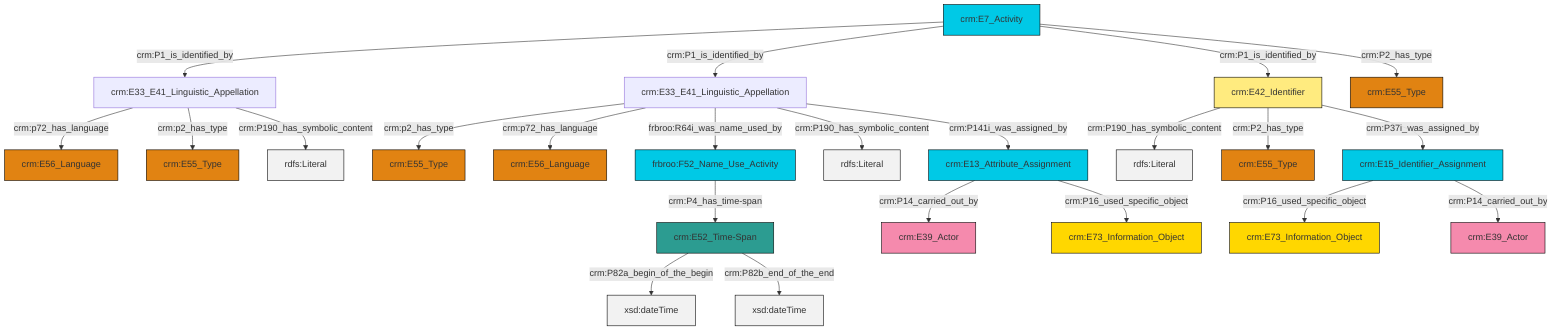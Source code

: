 graph TD
classDef Literal fill:#f2f2f2,stroke:#000000;
classDef CRM_Entity fill:#FFFFFF,stroke:#000000;
classDef Temporal_Entity fill:#00C9E6, stroke:#000000;
classDef Type fill:#E18312, stroke:#000000;
classDef Time-Span fill:#2C9C91, stroke:#000000;
classDef Appellation fill:#FFEB7F, stroke:#000000;
classDef Place fill:#008836, stroke:#000000;
classDef Persistent_Item fill:#B266B2, stroke:#000000;
classDef Conceptual_Object fill:#FFD700, stroke:#000000;
classDef Physical_Thing fill:#D2B48C, stroke:#000000;
classDef Actor fill:#f58aad, stroke:#000000;
classDef PC_Classes fill:#4ce600, stroke:#000000;
classDef Multi fill:#cccccc,stroke:#000000;

0["crm:E7_Activity"]:::Temporal_Entity -->|crm:P1_is_identified_by| 1["crm:E33_E41_Linguistic_Appellation"]:::Default
2["crm:E15_Identifier_Assignment"]:::Temporal_Entity -->|crm:P16_used_specific_object| 5["crm:E73_Information_Object"]:::Conceptual_Object
6["frbroo:F52_Name_Use_Activity"]:::Temporal_Entity -->|crm:P4_has_time-span| 11["crm:E52_Time-Span"]:::Time-Span
12["crm:E33_E41_Linguistic_Appellation"]:::Default -->|crm:p2_has_type| 13["crm:E55_Type"]:::Type
14["crm:E42_Identifier"]:::Appellation -->|crm:P190_has_symbolic_content| 15[rdfs:Literal]:::Literal
21["crm:E13_Attribute_Assignment"]:::Temporal_Entity -->|crm:P14_carried_out_by| 22["crm:E39_Actor"]:::Actor
1["crm:E33_E41_Linguistic_Appellation"]:::Default -->|crm:p72_has_language| 23["crm:E56_Language"]:::Type
14["crm:E42_Identifier"]:::Appellation -->|crm:P2_has_type| 25["crm:E55_Type"]:::Type
14["crm:E42_Identifier"]:::Appellation -->|crm:P37i_was_assigned_by| 2["crm:E15_Identifier_Assignment"]:::Temporal_Entity
12["crm:E33_E41_Linguistic_Appellation"]:::Default -->|crm:p72_has_language| 8["crm:E56_Language"]:::Type
0["crm:E7_Activity"]:::Temporal_Entity -->|crm:P1_is_identified_by| 12["crm:E33_E41_Linguistic_Appellation"]:::Default
1["crm:E33_E41_Linguistic_Appellation"]:::Default -->|crm:p2_has_type| 19["crm:E55_Type"]:::Type
2["crm:E15_Identifier_Assignment"]:::Temporal_Entity -->|crm:P14_carried_out_by| 28["crm:E39_Actor"]:::Actor
11["crm:E52_Time-Span"]:::Time-Span -->|crm:P82a_begin_of_the_begin| 34[xsd:dateTime]:::Literal
1["crm:E33_E41_Linguistic_Appellation"]:::Default -->|crm:P190_has_symbolic_content| 35[rdfs:Literal]:::Literal
12["crm:E33_E41_Linguistic_Appellation"]:::Default -->|frbroo:R64i_was_name_used_by| 6["frbroo:F52_Name_Use_Activity"]:::Temporal_Entity
0["crm:E7_Activity"]:::Temporal_Entity -->|crm:P1_is_identified_by| 14["crm:E42_Identifier"]:::Appellation
12["crm:E33_E41_Linguistic_Appellation"]:::Default -->|crm:P190_has_symbolic_content| 36[rdfs:Literal]:::Literal
11["crm:E52_Time-Span"]:::Time-Span -->|crm:P82b_end_of_the_end| 38[xsd:dateTime]:::Literal
0["crm:E7_Activity"]:::Temporal_Entity -->|crm:P2_has_type| 16["crm:E55_Type"]:::Type
12["crm:E33_E41_Linguistic_Appellation"]:::Default -->|crm:P141i_was_assigned_by| 21["crm:E13_Attribute_Assignment"]:::Temporal_Entity
21["crm:E13_Attribute_Assignment"]:::Temporal_Entity -->|crm:P16_used_specific_object| 39["crm:E73_Information_Object"]:::Conceptual_Object